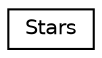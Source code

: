 digraph "Graphical Class Hierarchy"
{
  edge [fontname="Helvetica",fontsize="10",labelfontname="Helvetica",labelfontsize="10"];
  node [fontname="Helvetica",fontsize="10",shape=record];
  rankdir="LR";
  Node1 [label="Stars",height=0.2,width=0.4,color="black", fillcolor="white", style="filled",URL="$class_stars.html"];
}
